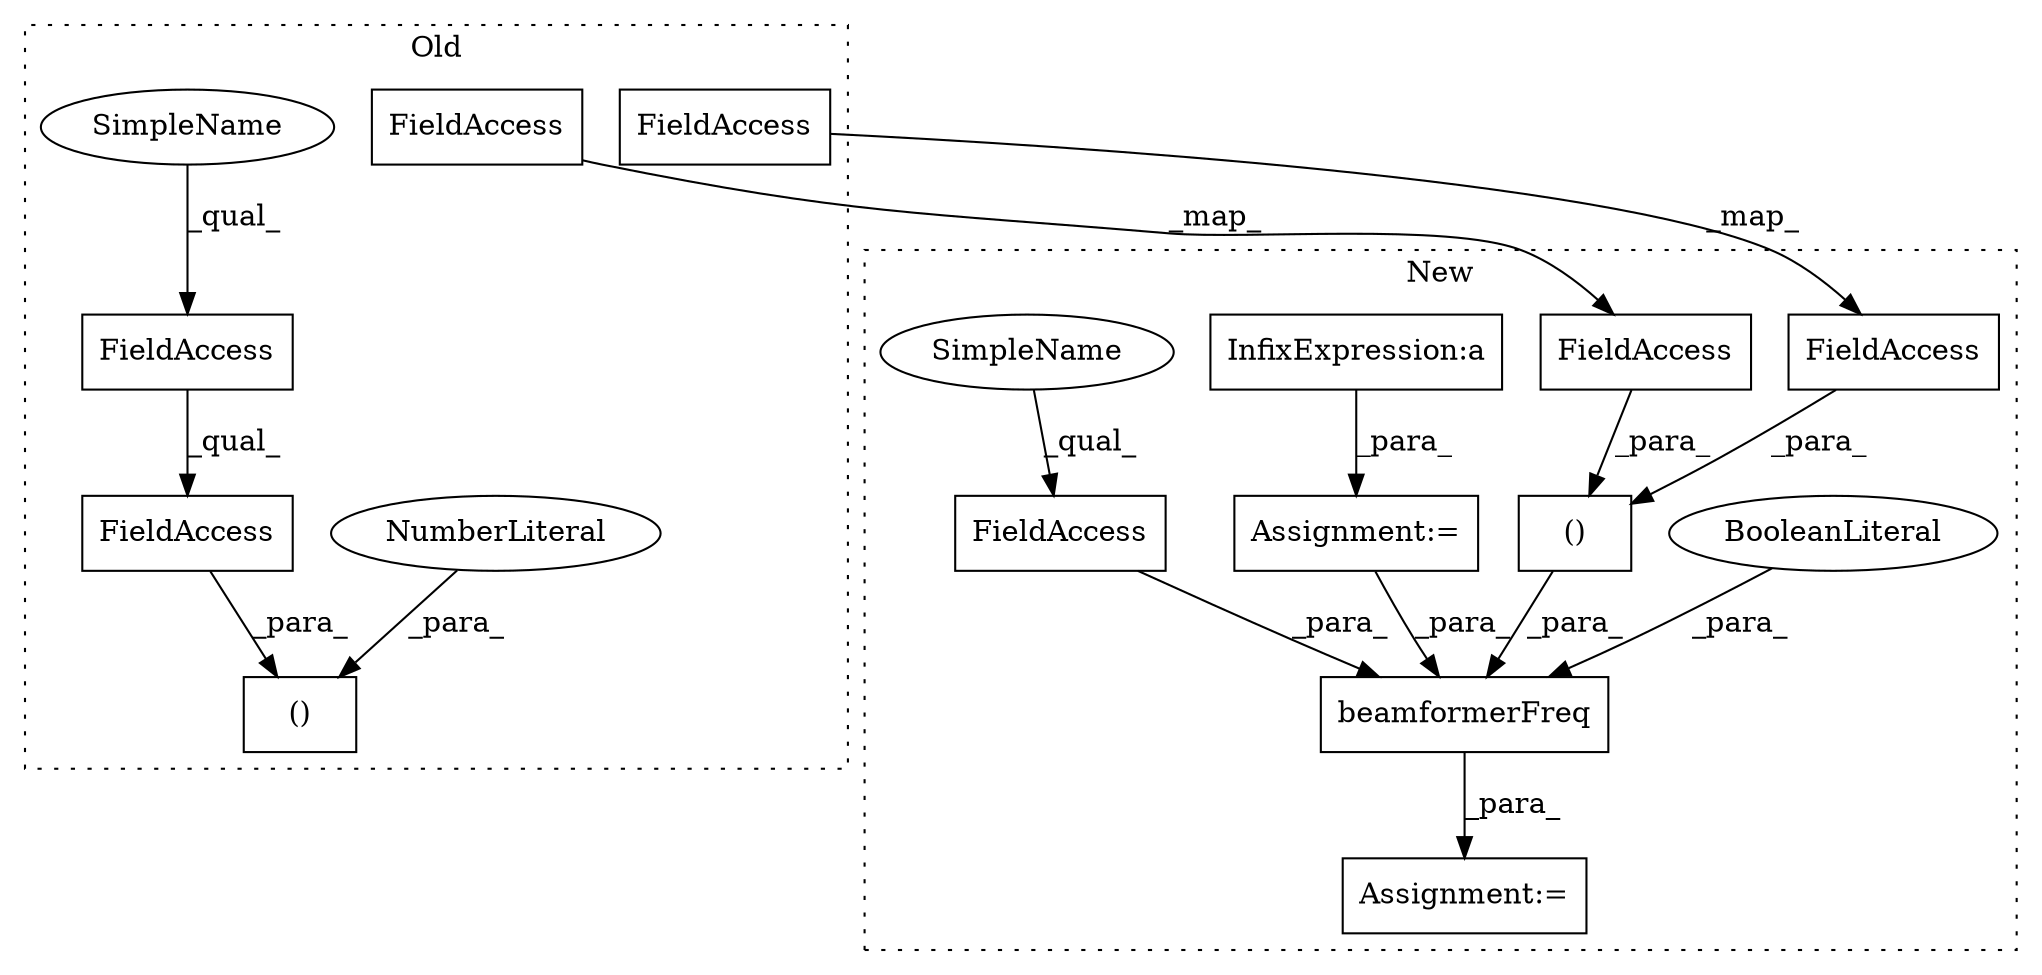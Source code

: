 digraph G {
subgraph cluster0 {
1 [label="()" a="106" s="9004" l="28" shape="box"];
4 [label="NumberLiteral" a="34" s="9004" l="1" shape="ellipse"];
6 [label="FieldAccess" a="22" s="9018" l="14" shape="box"];
8 [label="FieldAccess" a="22" s="9018" l="9" shape="box"];
10 [label="FieldAccess" a="22" s="9715" l="7" shape="box"];
13 [label="FieldAccess" a="22" s="9707" l="7" shape="box"];
16 [label="SimpleName" a="42" s="9018" l="4" shape="ellipse"];
label = "Old";
style="dotted";
}
subgraph cluster1 {
2 [label="beamformerFreq" a="32" s="9521,9682" l="15,2" shape="box"];
3 [label="()" a="106" s="9607" l="75" shape="box"];
5 [label="BooleanLiteral" a="9" s="9536" l="4" shape="ellipse"];
7 [label="FieldAccess" a="22" s="9561" l="11" shape="box"];
9 [label="FieldAccess" a="22" s="9627" l="7" shape="box"];
11 [label="Assignment:=" a="7" s="9733" l="1" shape="box"];
12 [label="Assignment:=" a="7" s="9166" l="1" shape="box"];
14 [label="FieldAccess" a="22" s="9607" l="7" shape="box"];
15 [label="InfixExpression:a" a="27" s="9171" l="3" shape="box"];
17 [label="SimpleName" a="42" s="9561" l="4" shape="ellipse"];
label = "New";
style="dotted";
}
2 -> 11 [label="_para_"];
3 -> 2 [label="_para_"];
4 -> 1 [label="_para_"];
5 -> 2 [label="_para_"];
6 -> 1 [label="_para_"];
7 -> 2 [label="_para_"];
8 -> 6 [label="_qual_"];
9 -> 3 [label="_para_"];
10 -> 9 [label="_map_"];
12 -> 2 [label="_para_"];
13 -> 14 [label="_map_"];
14 -> 3 [label="_para_"];
15 -> 12 [label="_para_"];
16 -> 8 [label="_qual_"];
17 -> 7 [label="_qual_"];
}